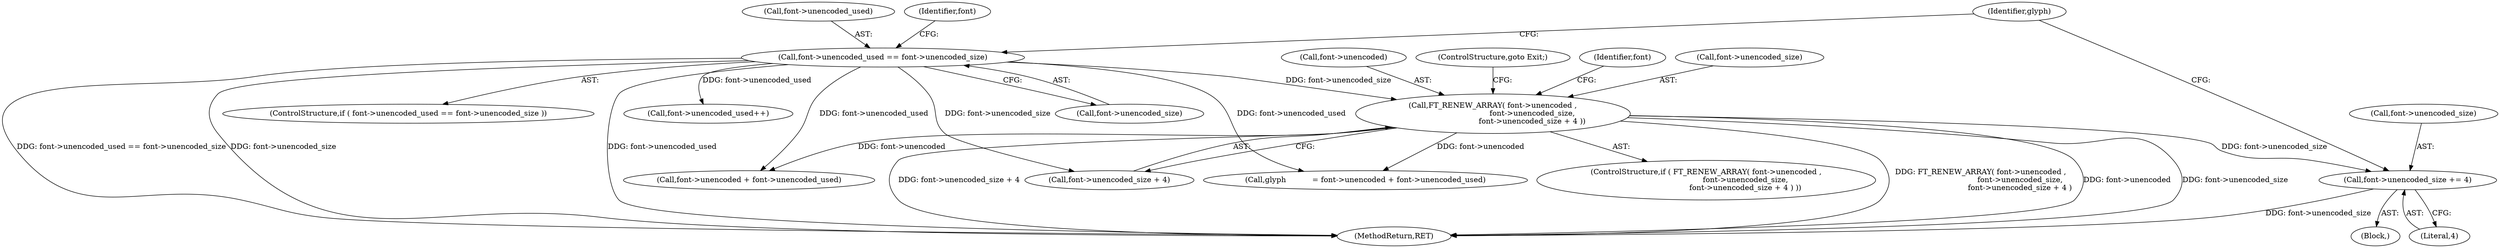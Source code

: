 digraph "0_savannah_07bdb6e289c7954e2a533039dc93c1c136099d2d@pointer" {
"1000729" [label="(Call,font->unencoded_size += 4)"];
"1000716" [label="(Call,FT_RENEW_ARRAY( font->unencoded ,\n                                 font->unencoded_size,\n                                 font->unencoded_size + 4 ))"];
"1000707" [label="(Call,font->unencoded_used == font->unencoded_size)"];
"1000711" [label="(Call,font->unencoded_size)"];
"1000736" [label="(Call,font->unencoded + font->unencoded_used)"];
"1000723" [label="(Call,font->unencoded_size + 4)"];
"1000707" [label="(Call,font->unencoded_used == font->unencoded_size)"];
"1000718" [label="(Identifier,font)"];
"1000720" [label="(Call,font->unencoded_size)"];
"1000706" [label="(ControlStructure,if ( font->unencoded_used == font->unencoded_size ))"];
"1000717" [label="(Call,font->unencoded)"];
"1000716" [label="(Call,FT_RENEW_ARRAY( font->unencoded ,\n                                 font->unencoded_size,\n                                 font->unencoded_size + 4 ))"];
"1000715" [label="(ControlStructure,if ( FT_RENEW_ARRAY( font->unencoded ,\n                                 font->unencoded_size,\n                                 font->unencoded_size + 4 ) ))"];
"1000708" [label="(Call,font->unencoded_used)"];
"1000714" [label="(Block,)"];
"1000733" [label="(Literal,4)"];
"1000734" [label="(Call,glyph           = font->unencoded + font->unencoded_used)"];
"1000729" [label="(Call,font->unencoded_size += 4)"];
"1000754" [label="(Call,font->unencoded_used++)"];
"1000730" [label="(Call,font->unencoded_size)"];
"1000728" [label="(ControlStructure,goto Exit;)"];
"1000735" [label="(Identifier,glyph)"];
"1001568" [label="(MethodReturn,RET)"];
"1000731" [label="(Identifier,font)"];
"1000729" -> "1000714"  [label="AST: "];
"1000729" -> "1000733"  [label="CFG: "];
"1000730" -> "1000729"  [label="AST: "];
"1000733" -> "1000729"  [label="AST: "];
"1000735" -> "1000729"  [label="CFG: "];
"1000729" -> "1001568"  [label="DDG: font->unencoded_size"];
"1000716" -> "1000729"  [label="DDG: font->unencoded_size"];
"1000716" -> "1000715"  [label="AST: "];
"1000716" -> "1000723"  [label="CFG: "];
"1000717" -> "1000716"  [label="AST: "];
"1000720" -> "1000716"  [label="AST: "];
"1000723" -> "1000716"  [label="AST: "];
"1000728" -> "1000716"  [label="CFG: "];
"1000731" -> "1000716"  [label="CFG: "];
"1000716" -> "1001568"  [label="DDG: FT_RENEW_ARRAY( font->unencoded ,\n                                 font->unencoded_size,\n                                 font->unencoded_size + 4 )"];
"1000716" -> "1001568"  [label="DDG: font->unencoded"];
"1000716" -> "1001568"  [label="DDG: font->unencoded_size"];
"1000716" -> "1001568"  [label="DDG: font->unencoded_size + 4"];
"1000707" -> "1000716"  [label="DDG: font->unencoded_size"];
"1000716" -> "1000734"  [label="DDG: font->unencoded"];
"1000716" -> "1000736"  [label="DDG: font->unencoded"];
"1000707" -> "1000706"  [label="AST: "];
"1000707" -> "1000711"  [label="CFG: "];
"1000708" -> "1000707"  [label="AST: "];
"1000711" -> "1000707"  [label="AST: "];
"1000718" -> "1000707"  [label="CFG: "];
"1000735" -> "1000707"  [label="CFG: "];
"1000707" -> "1001568"  [label="DDG: font->unencoded_size"];
"1000707" -> "1001568"  [label="DDG: font->unencoded_used"];
"1000707" -> "1001568"  [label="DDG: font->unencoded_used == font->unencoded_size"];
"1000707" -> "1000723"  [label="DDG: font->unencoded_size"];
"1000707" -> "1000734"  [label="DDG: font->unencoded_used"];
"1000707" -> "1000736"  [label="DDG: font->unencoded_used"];
"1000707" -> "1000754"  [label="DDG: font->unencoded_used"];
}
